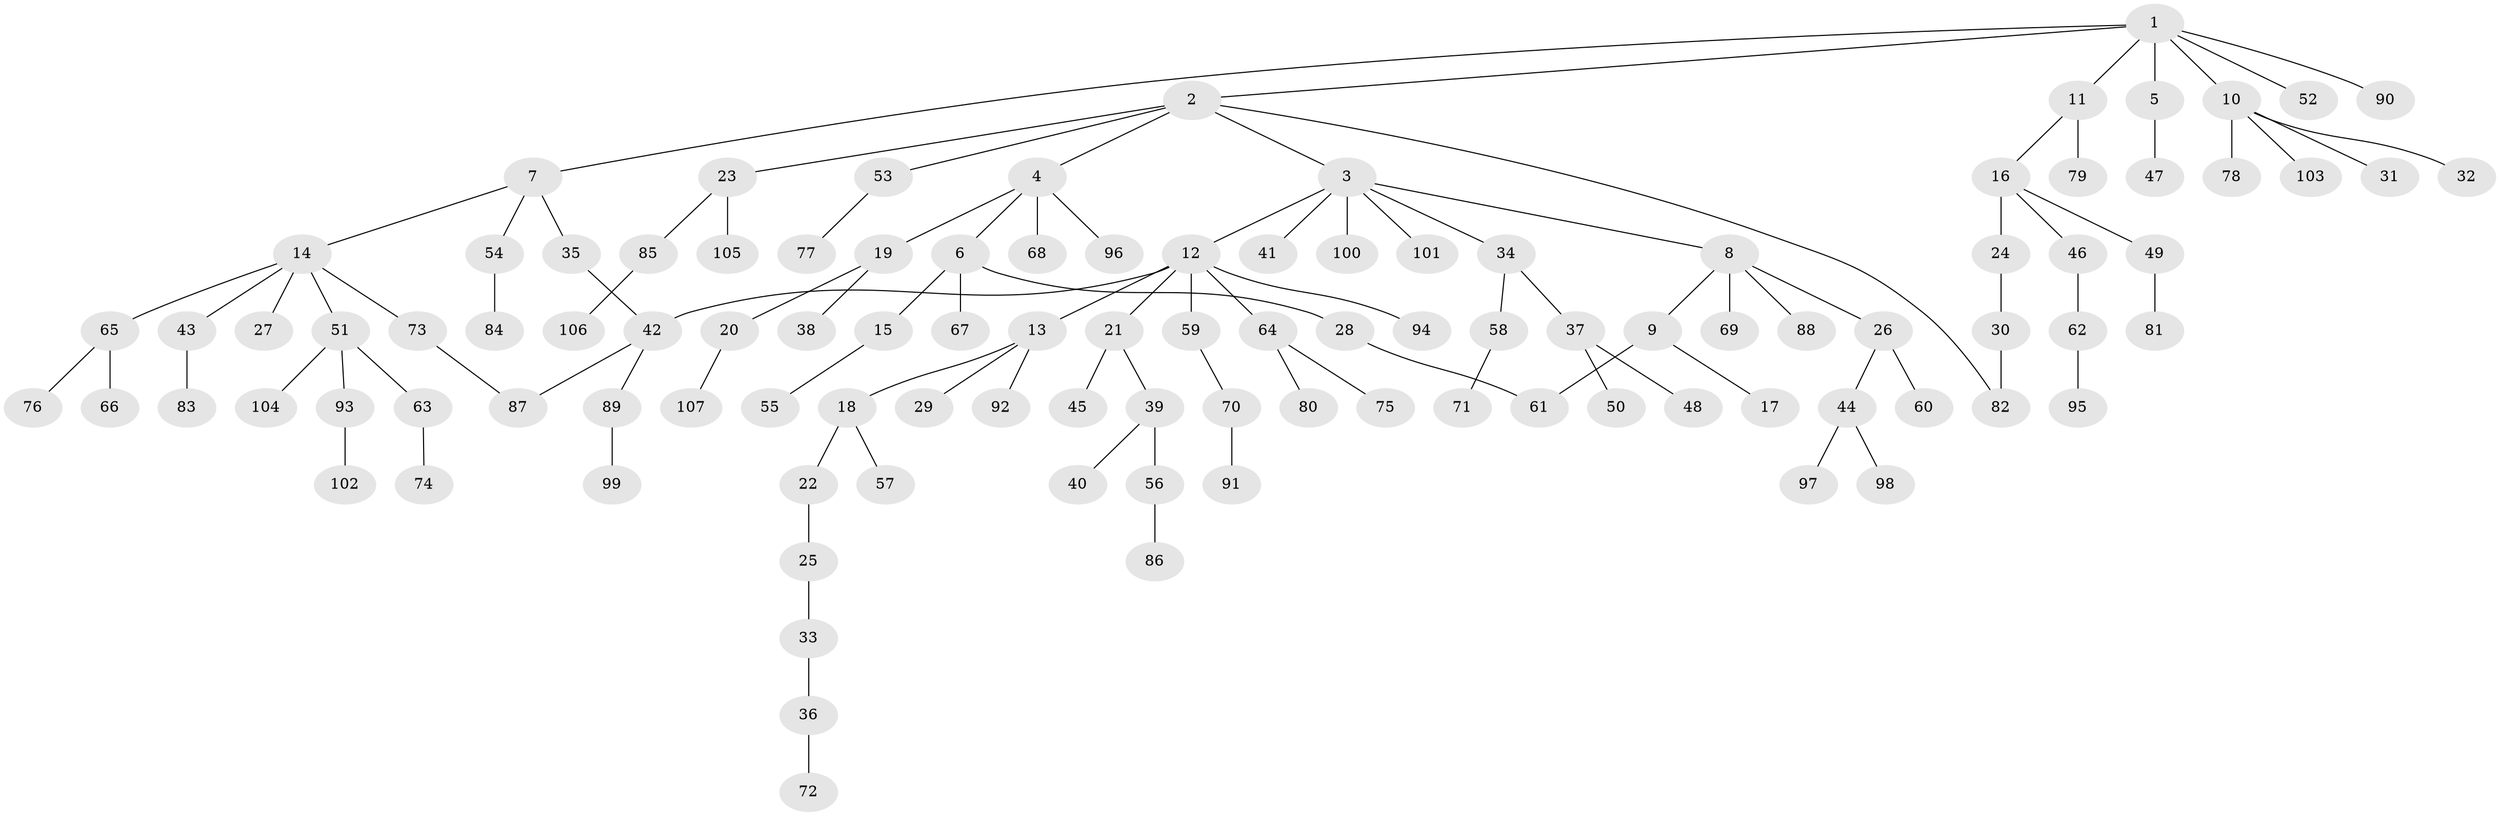 // Generated by graph-tools (version 1.1) at 2025/25/03/09/25 03:25:34]
// undirected, 107 vertices, 110 edges
graph export_dot {
graph [start="1"]
  node [color=gray90,style=filled];
  1;
  2;
  3;
  4;
  5;
  6;
  7;
  8;
  9;
  10;
  11;
  12;
  13;
  14;
  15;
  16;
  17;
  18;
  19;
  20;
  21;
  22;
  23;
  24;
  25;
  26;
  27;
  28;
  29;
  30;
  31;
  32;
  33;
  34;
  35;
  36;
  37;
  38;
  39;
  40;
  41;
  42;
  43;
  44;
  45;
  46;
  47;
  48;
  49;
  50;
  51;
  52;
  53;
  54;
  55;
  56;
  57;
  58;
  59;
  60;
  61;
  62;
  63;
  64;
  65;
  66;
  67;
  68;
  69;
  70;
  71;
  72;
  73;
  74;
  75;
  76;
  77;
  78;
  79;
  80;
  81;
  82;
  83;
  84;
  85;
  86;
  87;
  88;
  89;
  90;
  91;
  92;
  93;
  94;
  95;
  96;
  97;
  98;
  99;
  100;
  101;
  102;
  103;
  104;
  105;
  106;
  107;
  1 -- 2;
  1 -- 5;
  1 -- 7;
  1 -- 10;
  1 -- 11;
  1 -- 52;
  1 -- 90;
  2 -- 3;
  2 -- 4;
  2 -- 23;
  2 -- 53;
  2 -- 82;
  3 -- 8;
  3 -- 12;
  3 -- 34;
  3 -- 41;
  3 -- 100;
  3 -- 101;
  4 -- 6;
  4 -- 19;
  4 -- 68;
  4 -- 96;
  5 -- 47;
  6 -- 15;
  6 -- 28;
  6 -- 67;
  7 -- 14;
  7 -- 35;
  7 -- 54;
  8 -- 9;
  8 -- 26;
  8 -- 69;
  8 -- 88;
  9 -- 17;
  9 -- 61;
  10 -- 31;
  10 -- 32;
  10 -- 78;
  10 -- 103;
  11 -- 16;
  11 -- 79;
  12 -- 13;
  12 -- 21;
  12 -- 42;
  12 -- 59;
  12 -- 64;
  12 -- 94;
  13 -- 18;
  13 -- 29;
  13 -- 92;
  14 -- 27;
  14 -- 43;
  14 -- 51;
  14 -- 65;
  14 -- 73;
  15 -- 55;
  16 -- 24;
  16 -- 46;
  16 -- 49;
  18 -- 22;
  18 -- 57;
  19 -- 20;
  19 -- 38;
  20 -- 107;
  21 -- 39;
  21 -- 45;
  22 -- 25;
  23 -- 85;
  23 -- 105;
  24 -- 30;
  25 -- 33;
  26 -- 44;
  26 -- 60;
  28 -- 61;
  30 -- 82;
  33 -- 36;
  34 -- 37;
  34 -- 58;
  35 -- 42;
  36 -- 72;
  37 -- 48;
  37 -- 50;
  39 -- 40;
  39 -- 56;
  42 -- 89;
  42 -- 87;
  43 -- 83;
  44 -- 97;
  44 -- 98;
  46 -- 62;
  49 -- 81;
  51 -- 63;
  51 -- 93;
  51 -- 104;
  53 -- 77;
  54 -- 84;
  56 -- 86;
  58 -- 71;
  59 -- 70;
  62 -- 95;
  63 -- 74;
  64 -- 75;
  64 -- 80;
  65 -- 66;
  65 -- 76;
  70 -- 91;
  73 -- 87;
  85 -- 106;
  89 -- 99;
  93 -- 102;
}
